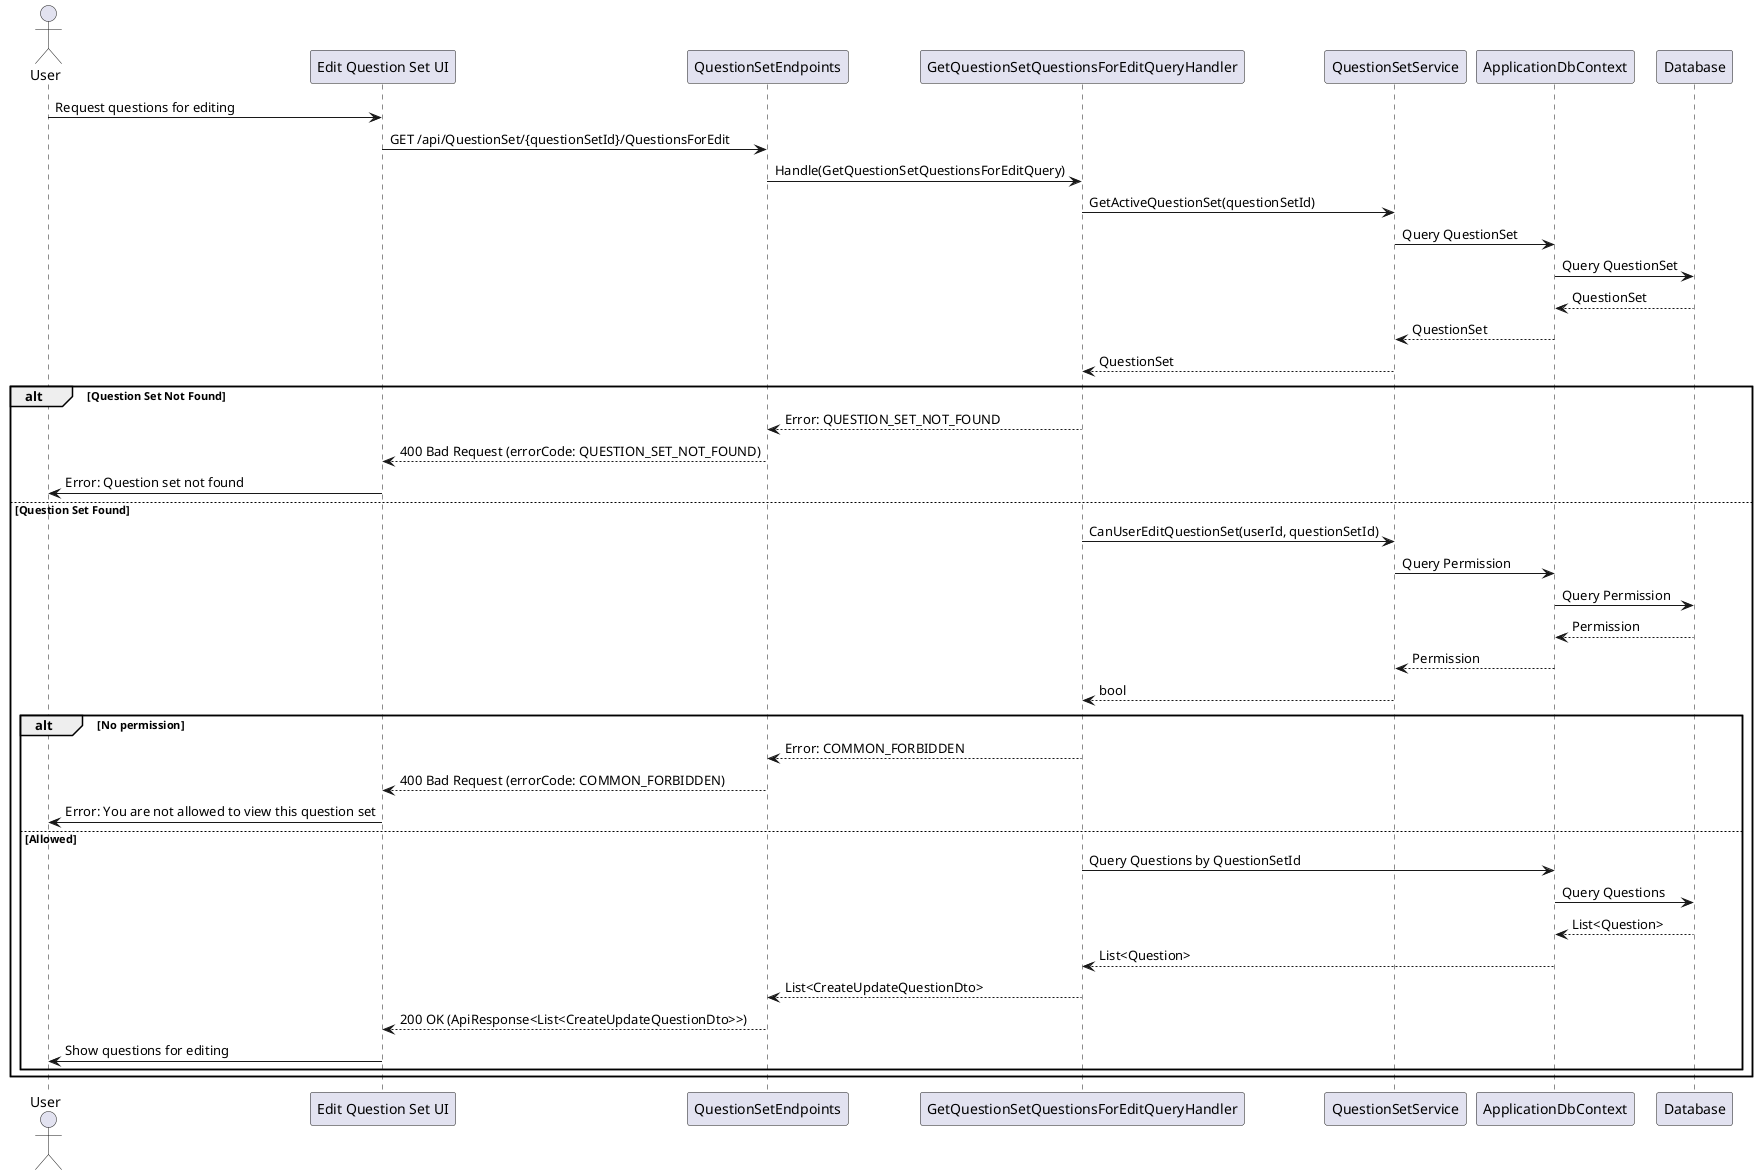 @startuml
actor User
participant "Edit Question Set UI" as UI
participant QuestionSetEndpoints
participant GetQuestionSetQuestionsForEditQueryHandler as Handler
participant QuestionSetService
participant ApplicationDbContext
participant Database

User -> UI : Request questions for editing
UI -> QuestionSetEndpoints : GET /api/QuestionSet/{questionSetId}/QuestionsForEdit
QuestionSetEndpoints -> Handler : Handle(GetQuestionSetQuestionsForEditQuery)
Handler -> QuestionSetService : GetActiveQuestionSet(questionSetId)
QuestionSetService -> ApplicationDbContext : Query QuestionSet
ApplicationDbContext -> Database : Query QuestionSet
Database --> ApplicationDbContext : QuestionSet
ApplicationDbContext --> QuestionSetService : QuestionSet
QuestionSetService --> Handler : QuestionSet
alt Question Set Not Found
    Handler --> QuestionSetEndpoints : Error: QUESTION_SET_NOT_FOUND
    QuestionSetEndpoints --> UI : 400 Bad Request (errorCode: QUESTION_SET_NOT_FOUND)
    UI -> User : Error: Question set not found
else Question Set Found
    Handler -> QuestionSetService : CanUserEditQuestionSet(userId, questionSetId)
    QuestionSetService -> ApplicationDbContext : Query Permission
    ApplicationDbContext -> Database : Query Permission
    Database --> ApplicationDbContext : Permission
    ApplicationDbContext --> QuestionSetService : Permission
    QuestionSetService --> Handler : bool
    alt No permission
        Handler --> QuestionSetEndpoints : Error: COMMON_FORBIDDEN
        QuestionSetEndpoints --> UI : 400 Bad Request (errorCode: COMMON_FORBIDDEN)
        UI -> User : Error: You are not allowed to view this question set
    else Allowed
        Handler -> ApplicationDbContext : Query Questions by QuestionSetId
        ApplicationDbContext -> Database : Query Questions
        Database --> ApplicationDbContext : List<Question>
        ApplicationDbContext --> Handler : List<Question>
        Handler --> QuestionSetEndpoints : List<CreateUpdateQuestionDto>
        QuestionSetEndpoints --> UI : 200 OK (ApiResponse<List<CreateUpdateQuestionDto>>)
        UI -> User : Show questions for editing
    end
end
@enduml